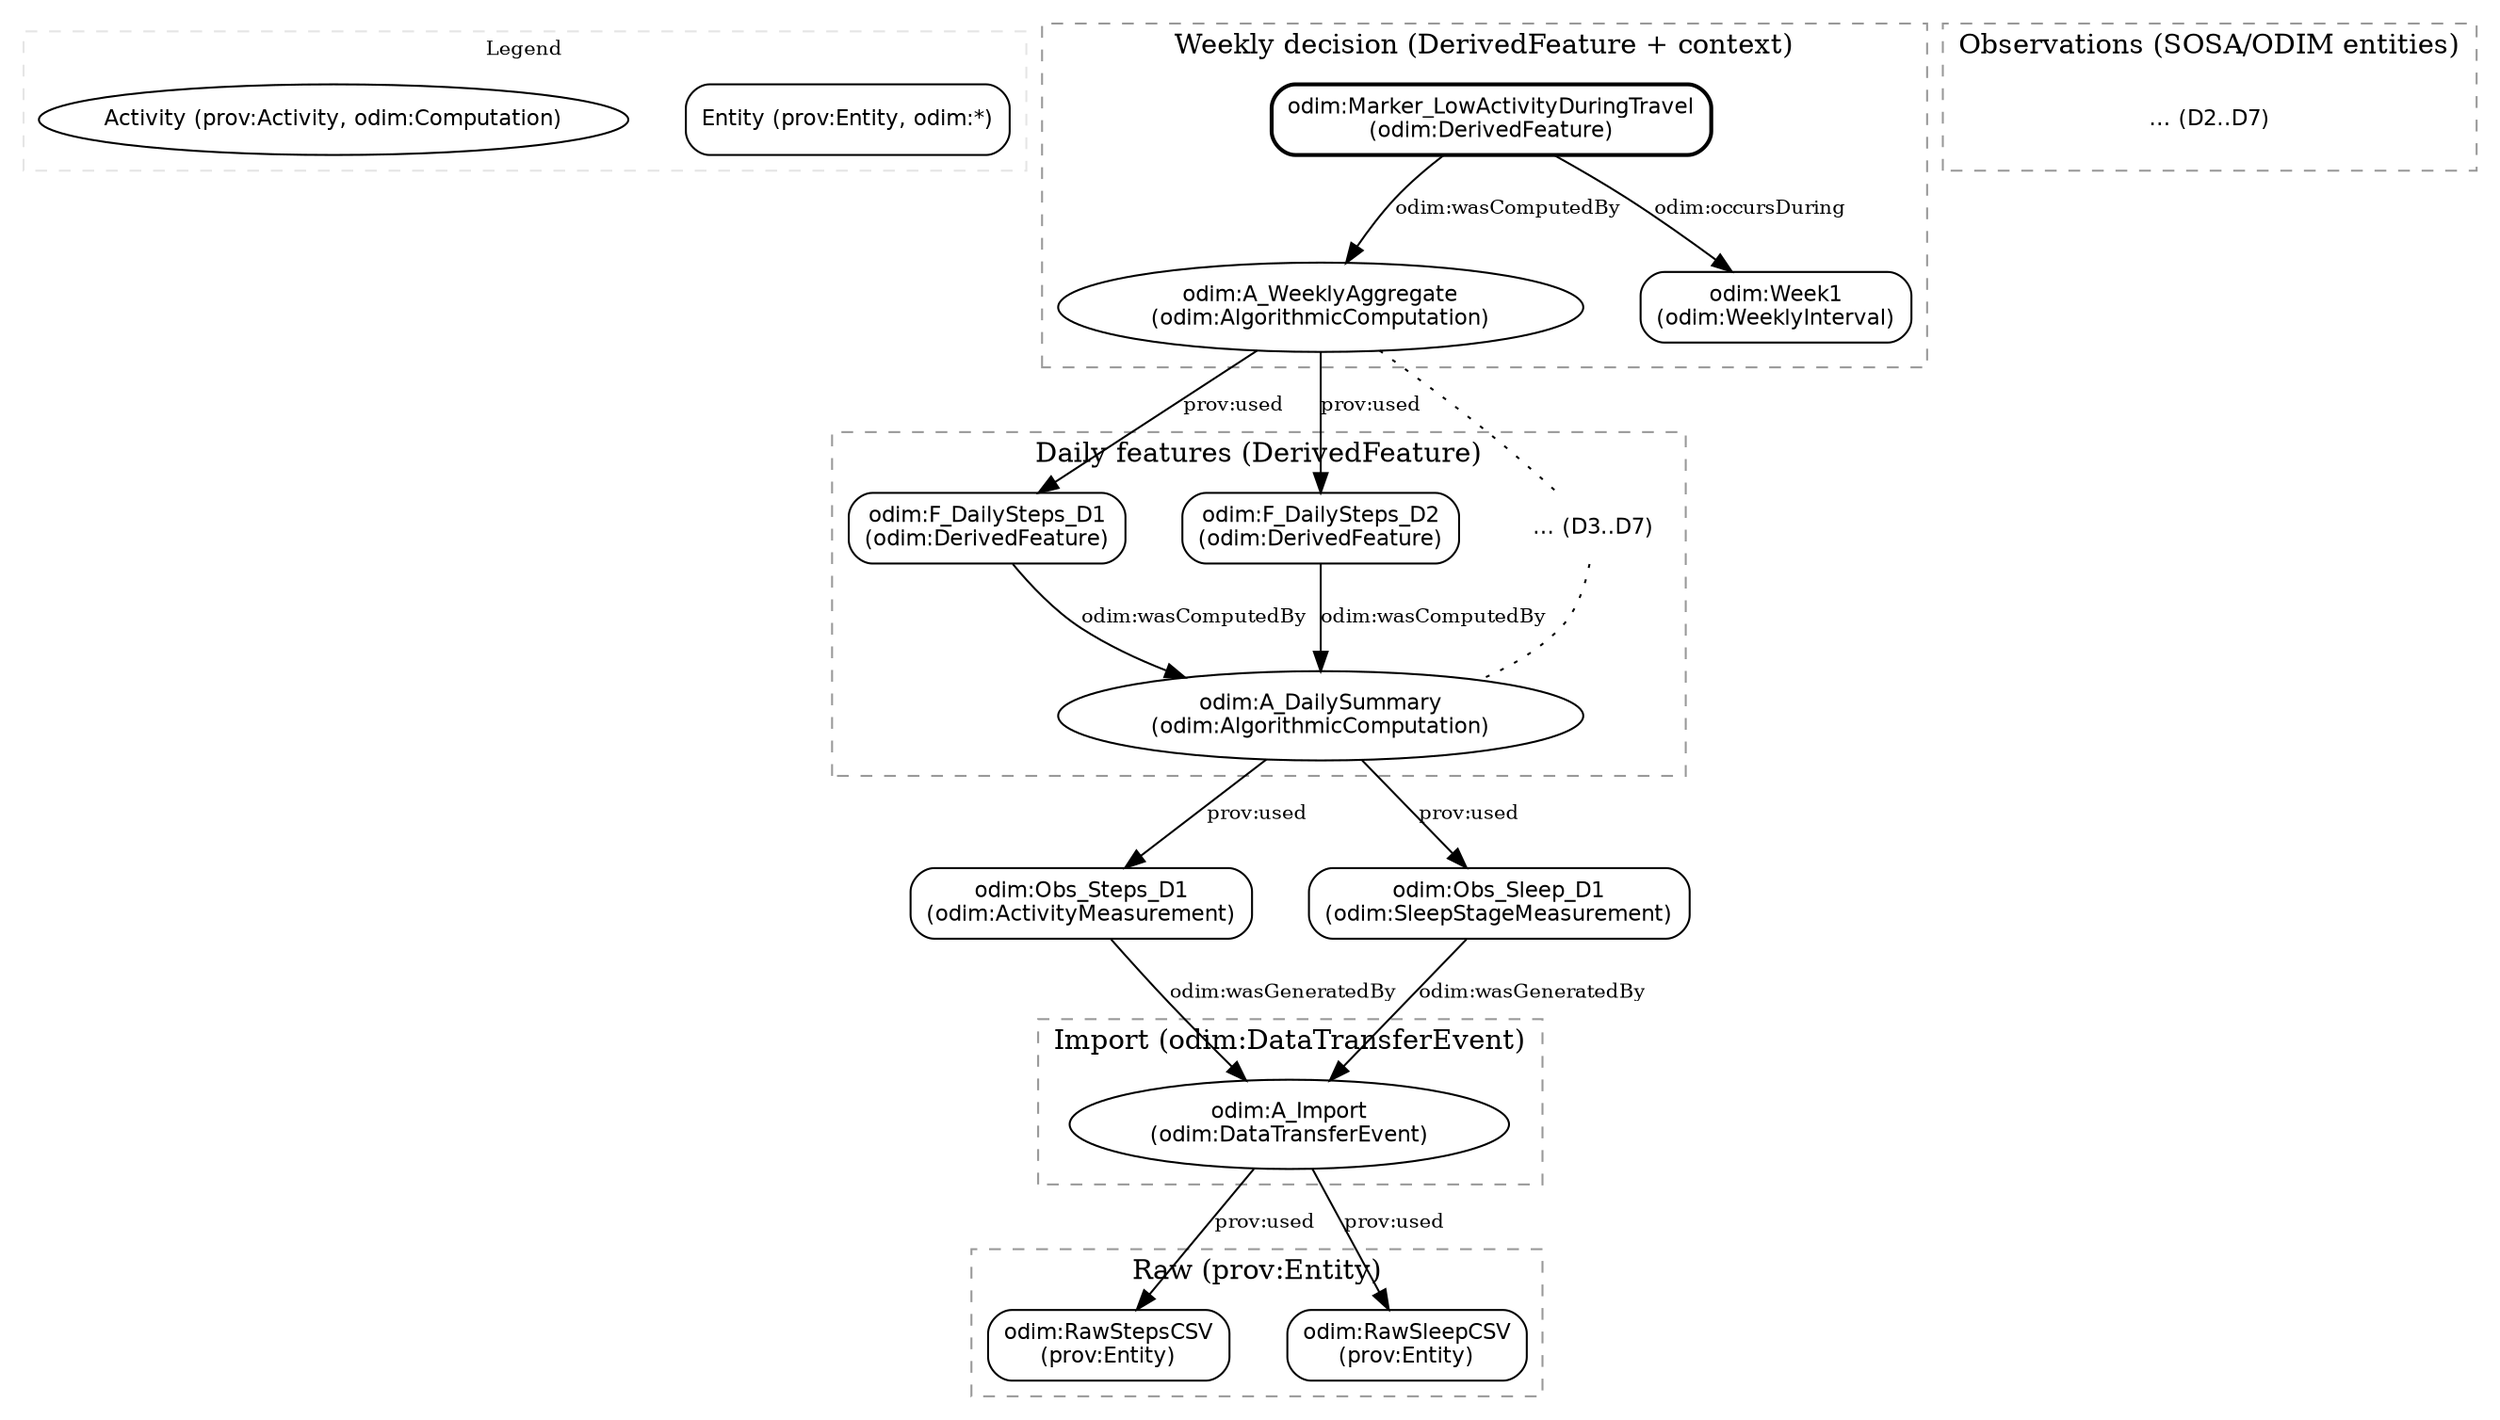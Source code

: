 digraph DemoFlow {
  rankdir=TB;
  splines=true;
  nodesep=0.4;
  ranksep=0.6;

  // Default node styles
  node [fontname="Helvetica", fontsize=11, style=rounded];

  // Define simple styling by type
  subgraph cluster_legend {
    label="Legend"; fontsize=10; color=gray90; style=dashed;
    keyE [label="Entity (prov:Entity, odim:*)", shape=box];
    keyA [label="Activity (prov:Activity, odim:Computation)", shape=ellipse];
  }

  // Raw entities (prov:Entity)
  subgraph cluster_raw {
    label="Raw (prov:Entity)"; style=dashed; color=gray60;
    RawSteps [label="odim:RawStepsCSV\n(prov:Entity)", shape=box];
    RawSleep [label="odim:RawSleepCSV\n(prov:Entity)", shape=box];
  }

  // Import activity
  subgraph cluster_import {
    label="Import (odim:DataTransferEvent)"; style=dashed; color=gray60;
    Import [label="odim:A_Import\n(odim:DataTransferEvent)", shape=ellipse];
  }

  // Observations (entities)
  subgraph cluster_obs {
    label="Observations (SOSA/ODIM entities)"; style=dashed; color=gray60;
    ObsSteps [label="odim:Obs_Steps_D1\n(odim:ActivityMeasurement)", shape=box];
    ObsSleep [label="odim:Obs_Sleep_D1\n(odim:SleepStageMeasurement)", shape=box];
    ObsDots  [label="… (D2..D7)", shape=plaintext];
  }

  // Daily computation + features
  subgraph cluster_daily {
    label="Daily features (DerivedFeature)"; style=dashed; color=gray60;
    DailyComp [label="odim:A_DailySummary\n(odim:AlgorithmicComputation)", shape=ellipse];
    F1 [label="odim:F_DailySteps_D1\n(odim:DerivedFeature)", shape=box];
    F2 [label="odim:F_DailySteps_D2\n(odim:DerivedFeature)", shape=box];
    FDots [label="… (D3..D7)", shape=plaintext];
  }

  // Weekly aggregation + marker
  subgraph cluster_weekly {
    label="Weekly decision (DerivedFeature + context)"; style=dashed; color=gray60;
    WeeklyComp [label="odim:A_WeeklyAggregate\n(odim:AlgorithmicComputation)", shape=ellipse];
    Marker [label="odim:Marker_LowActivityDuringTravel\n(odim:DerivedFeature)", shape=box, style="rounded,bold"];
    Week [label="odim:Week1\n(odim:WeeklyInterval)", shape=box];
  }

  // Edges with exact predicates
  // Import used raw files (prov:used: Activity -> Entity)
  Import -> RawSteps [label="prov:used", fontsize=10];
  Import -> RawSleep [label="prov:used", fontsize=10];

  // Observations were generated by Import (odim:wasGeneratedBy: Entity -> Activity)
  ObsSteps -> Import [label="odim:wasGeneratedBy", fontsize=10];
  ObsSleep -> Import [label="odim:wasGeneratedBy", fontsize=10];
  {rank=same; ObsSteps; ObsSleep;}

  // Daily computation used observations (prov:used)
  DailyComp -> ObsSteps [label="prov:used", fontsize=10];
  DailyComp -> ObsSleep [label="prov:used", fontsize=10];

  // Daily features were computed by DailyComp (odim:wasComputedBy: Entity -> Activity)
  F1 -> DailyComp [label="odim:wasComputedBy", fontsize=10];
  F2 -> DailyComp [label="odim:wasComputedBy", fontsize=10];
  FDots -> DailyComp [style=dotted, arrowhead=none];

  // Weekly computation used daily features (prov:used)
  WeeklyComp -> F1 [label="prov:used", fontsize=10];
  WeeklyComp -> F2 [label="prov:used", fontsize=10];
  WeeklyComp -> FDots [style=dotted, arrowhead=none];

  // Marker was computed by WeeklyComp, and occursDuring Week1
  Marker -> WeeklyComp [label="odim:wasComputedBy", fontsize=10];
  Marker -> Week [label="odim:occursDuring", fontsize=10];
}
